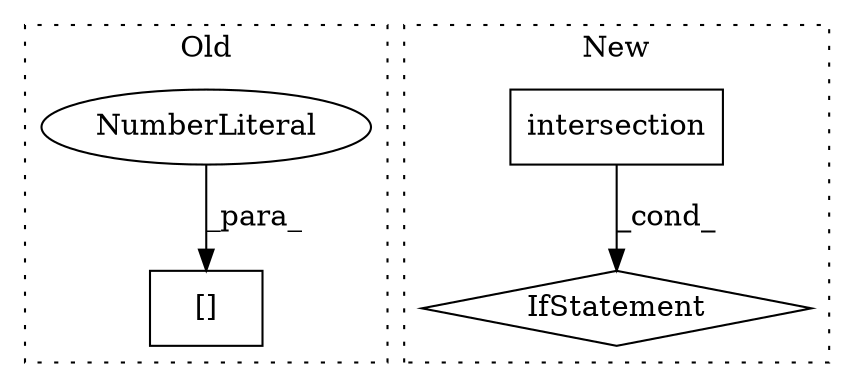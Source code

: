digraph G {
subgraph cluster0 {
1 [label="[]" a="2" s="12779,12785" l="5,1" shape="box"];
3 [label="NumberLiteral" a="34" s="12784" l="1" shape="ellipse"];
label = "Old";
style="dotted";
}
subgraph cluster1 {
2 [label="intersection" a="32" s="10210,10227" l="13,1" shape="box"];
4 [label="IfStatement" a="25" s="10353,10366" l="4,2" shape="diamond"];
label = "New";
style="dotted";
}
2 -> 4 [label="_cond_"];
3 -> 1 [label="_para_"];
}